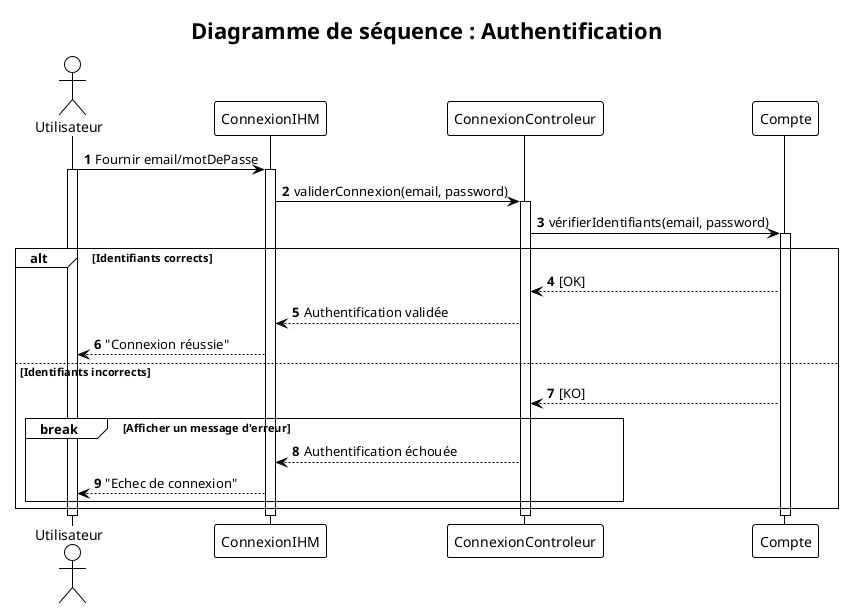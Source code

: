@startuml
!theme plain
autonumber

actor "Utilisateur" as U
participant "ConnexionIHM" as CIHM
participant "ConnexionControleur" as CC
participant "Compte" as C

title Diagramme de séquence : Authentification

U -> CIHM : Fournir email/motDePasse
activate U
activate CIHM

CIHM -> CC : validerConnexion(email, password)
activate CC

CC -> C : vérifierIdentifiants(email, password)
activate C

alt Identifiants corrects
    C --> CC : [OK]
    CC --> CIHM : Authentification validée
    CIHM --> U : "Connexion réussie"
else Identifiants incorrects
    C --> CC : [KO]
    break Afficher un message d'erreur
        CC --> CIHM : Authentification échouée
        CIHM --> U : "Echec de connexion"
    end break
end

deactivate C
deactivate CC
deactivate CIHM
deactivate U
@enduml
